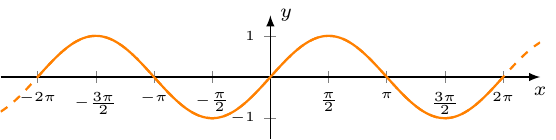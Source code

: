 \documentclass[crop]{standalone}
\usepackage[dvipsnames]{xcolor}
\usepackage{tikz}
\usepackage{pgfplots}
\pgfplotsset{compat=1.18}
\usetikzlibrary{shapes.geometric,positioning}
\begin{document}
  \begin{tikzpicture}[font=\tiny]
    \begin{axis}[%
      trig format plots=rad,
      axis x line=center,axis y line=center,
      unit vector ratio={0.9 1},
      xlabel={\scriptsize$x$},ylabel={\scriptsize$y$},
      xlabel style={below},ylabel style={right},
      xmin=-2*pi-1,xmax=2*pi+1,
      xtick={-2*pi,-3*pi/2,-pi,-pi/2,0,pi/2,pi,3*pi/2,2*pi},
      xticklabels={$-2\pi$,$-\frac{3\pi}{2}$,$-\pi$,$-\frac{\pi}{2}$,$0$,$\frac{\pi}{2}$,$\pi$,$\frac{3\pi}{2}$,$2\pi$},
      xticklabel style={xshift=0.0em},
      ymin=-1.5,ymax=1.5,ytick={-1,1},
      axis line style={-latex},
    ]%

      \addplot[mark=none,domain=-2*pi:2*pi,color=orange,thick,samples=1000] {sin(x)};
      \addplot[mark=none,dashed,domain=-2*pi-1:2*pi+1,color=orange,thick,samples=1000] {sin(x)};
    \end{axis}
  \end{tikzpicture}%
\end{document}